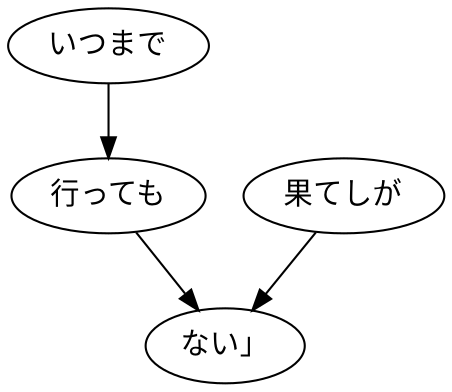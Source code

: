 digraph graph7981 {
	node0 [label="いつまで"];
	node1 [label="行っても"];
	node2 [label="果てしが"];
	node3 [label="ない」"];
	node0 -> node1;
	node1 -> node3;
	node2 -> node3;
}
